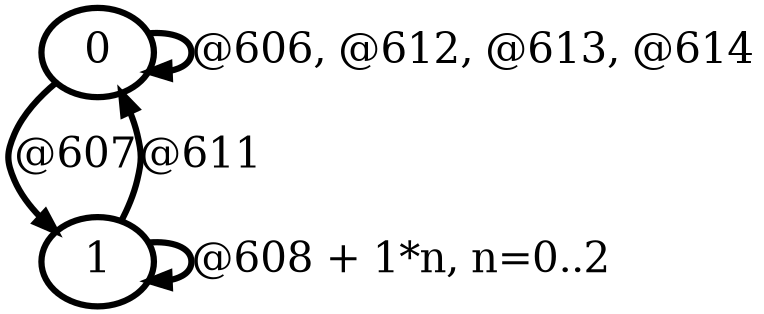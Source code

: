 digraph G {
        node [style=rounded, penwidth=3, fontsize=20, shape=oval];
        "0" -> "0" [label="@606, @612, @613, @614", color=black,arrowsize=1,style=bold,penwidth=3,fontsize=20];
"0" -> "1" [label="@607", color=black,arrowsize=1,style=bold,penwidth=3,fontsize=20];
"1" -> "1" [label="@608 + 1*n, n=0..2", color=black,arrowsize=1,style=bold,penwidth=3,fontsize=20];
"1" -> "0" [label="@611", color=black,arrowsize=1,style=bold,penwidth=3,fontsize=20];
}

